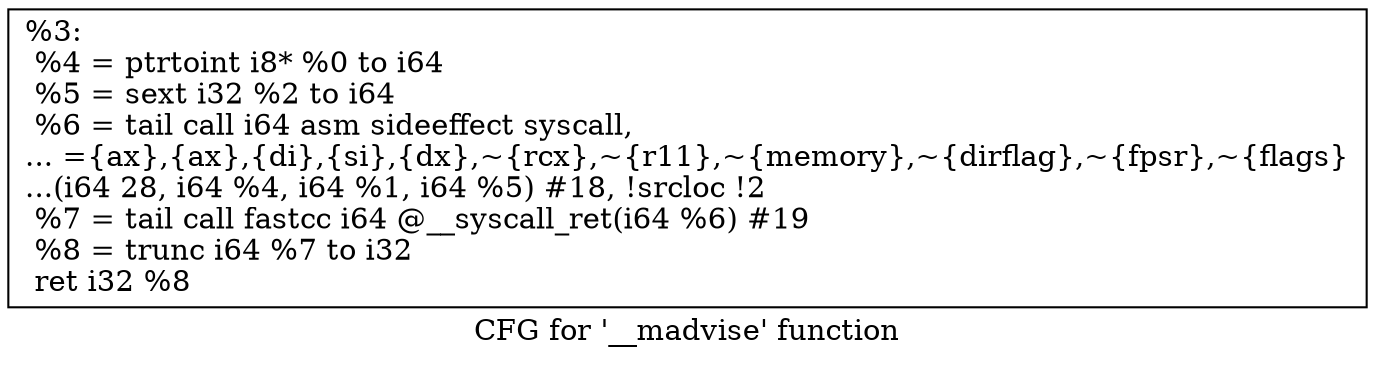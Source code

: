 digraph "CFG for '__madvise' function" {
	label="CFG for '__madvise' function";

	Node0x203e490 [shape=record,label="{%3:\l  %4 = ptrtoint i8* %0 to i64\l  %5 = sext i32 %2 to i64\l  %6 = tail call i64 asm sideeffect syscall,\l... =\{ax\},\{ax\},\{di\},\{si\},\{dx\},~\{rcx\},~\{r11\},~\{memory\},~\{dirflag\},~\{fpsr\},~\{flags\}\l...(i64 28, i64 %4, i64 %1, i64 %5) #18, !srcloc !2\l  %7 = tail call fastcc i64 @__syscall_ret(i64 %6) #19\l  %8 = trunc i64 %7 to i32\l  ret i32 %8\l}"];
}
